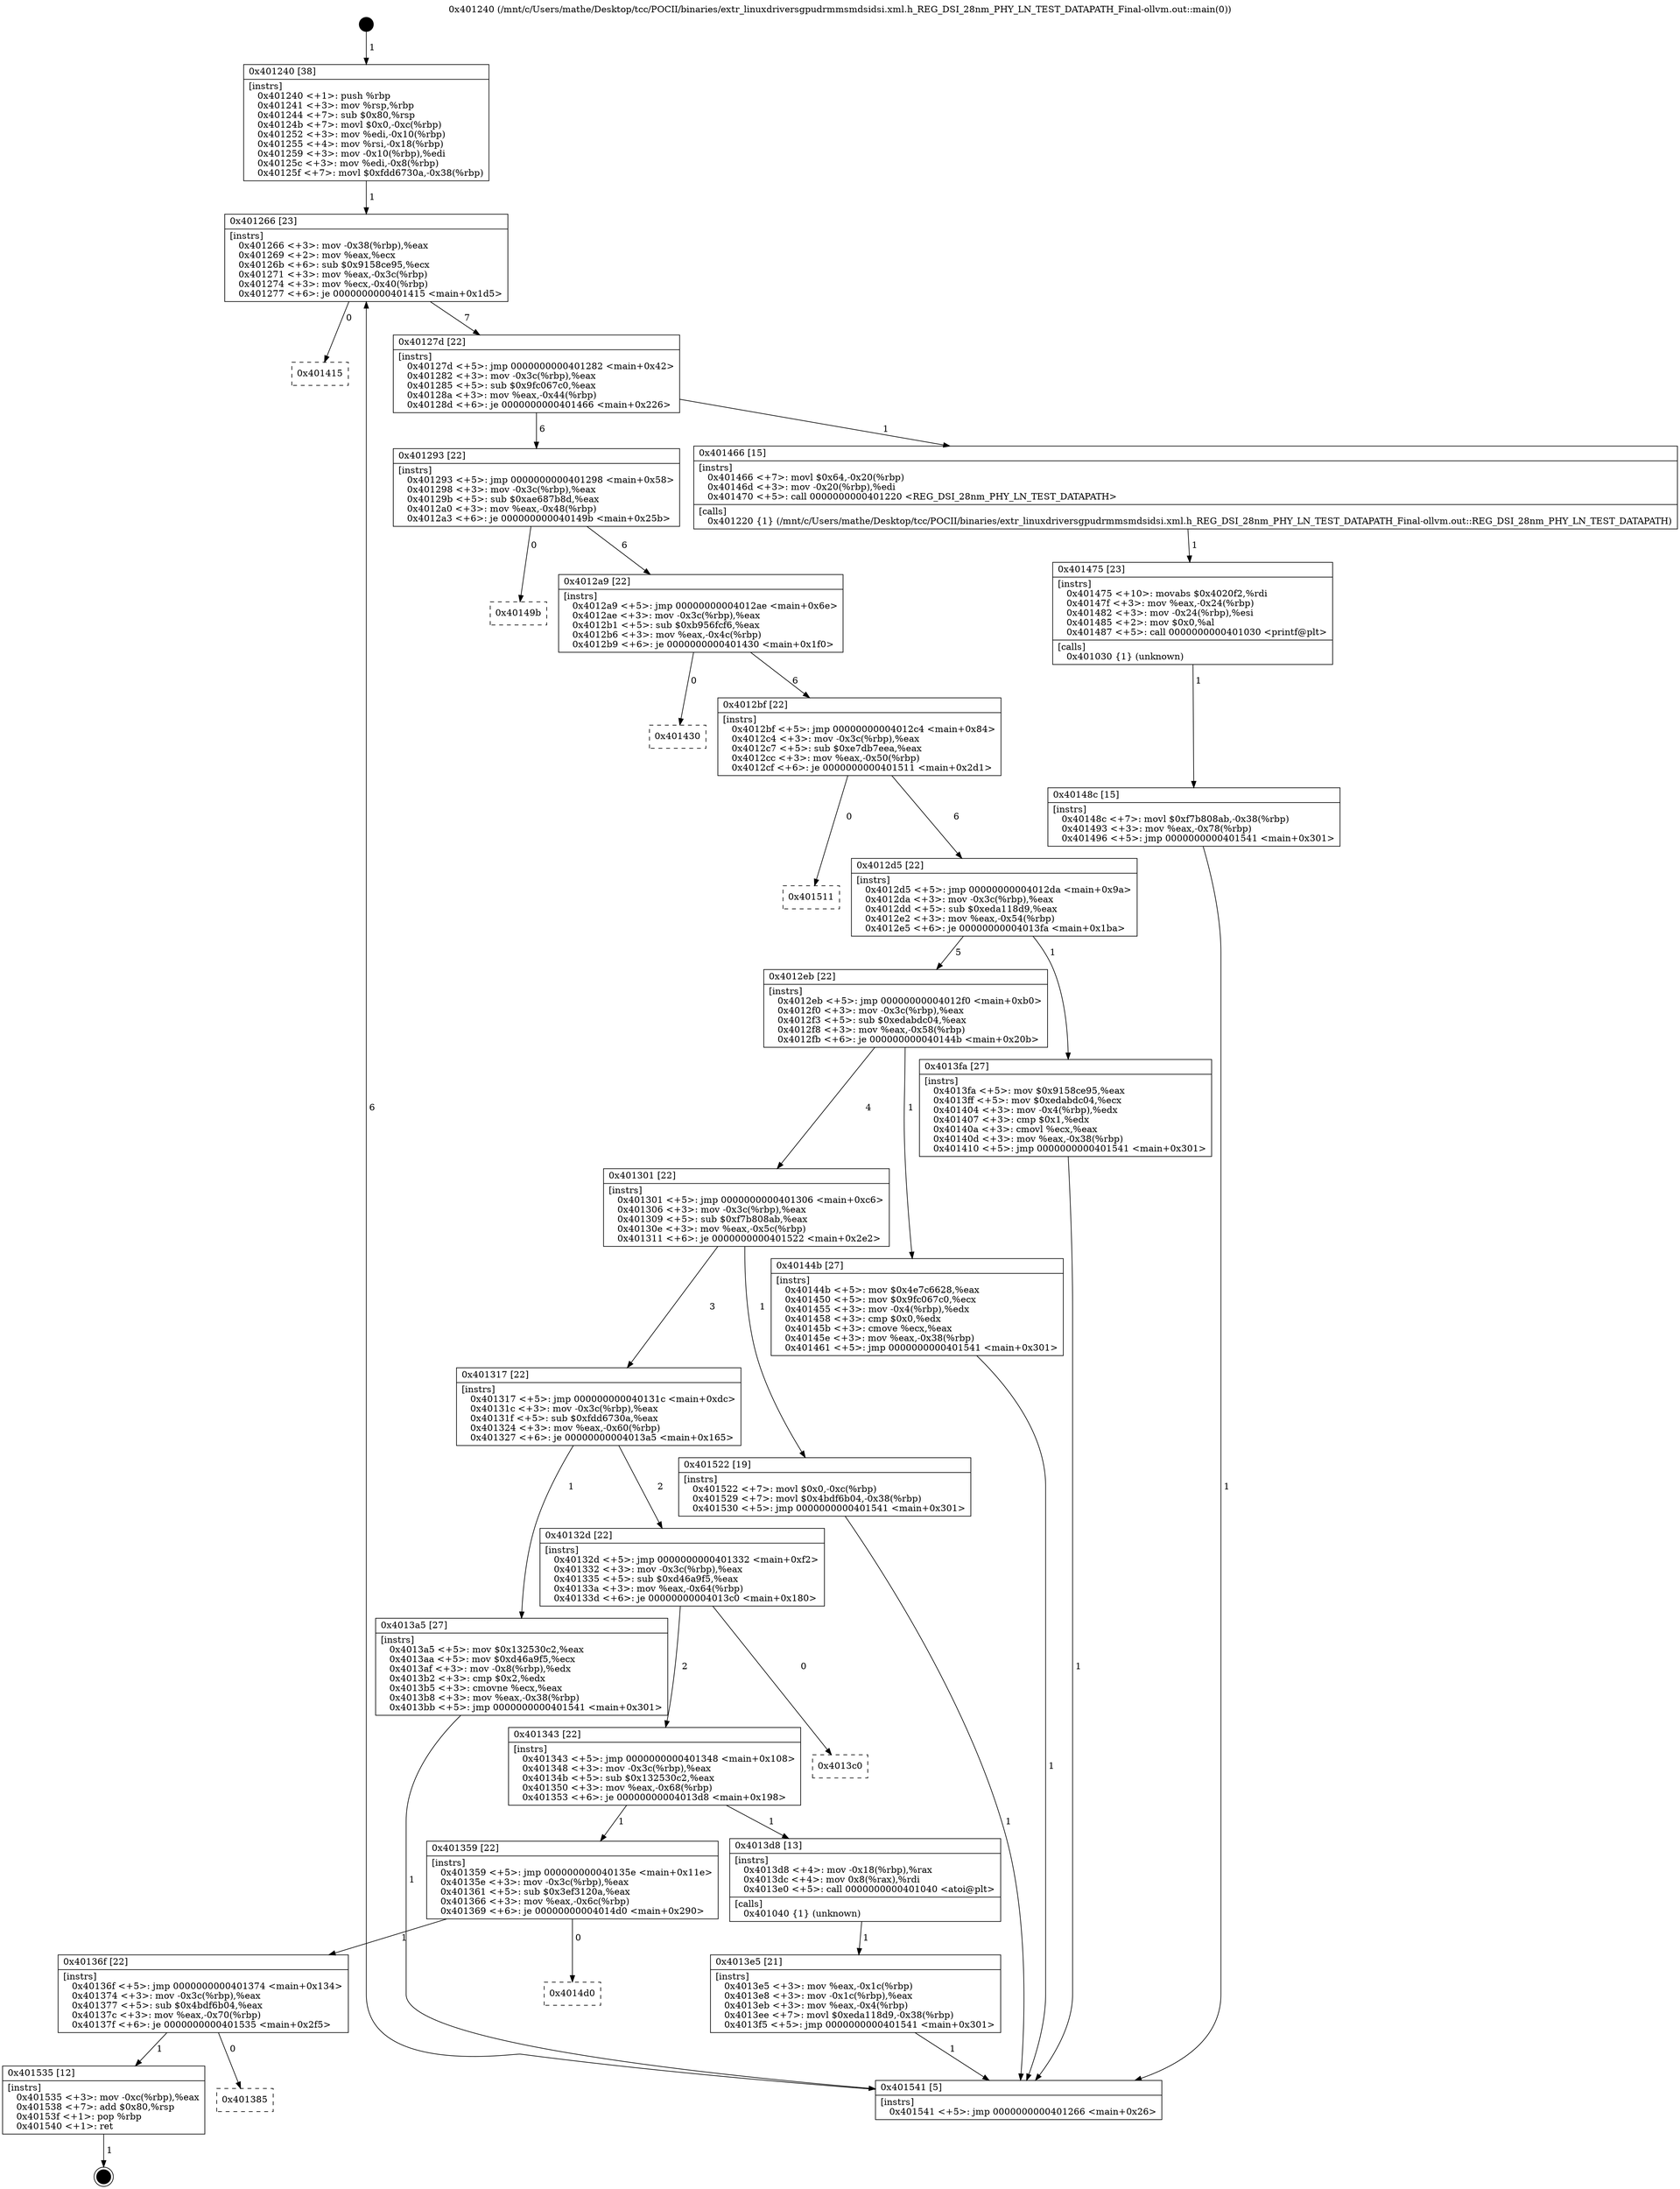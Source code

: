 digraph "0x401240" {
  label = "0x401240 (/mnt/c/Users/mathe/Desktop/tcc/POCII/binaries/extr_linuxdriversgpudrmmsmdsidsi.xml.h_REG_DSI_28nm_PHY_LN_TEST_DATAPATH_Final-ollvm.out::main(0))"
  labelloc = "t"
  node[shape=record]

  Entry [label="",width=0.3,height=0.3,shape=circle,fillcolor=black,style=filled]
  "0x401266" [label="{
     0x401266 [23]\l
     | [instrs]\l
     &nbsp;&nbsp;0x401266 \<+3\>: mov -0x38(%rbp),%eax\l
     &nbsp;&nbsp;0x401269 \<+2\>: mov %eax,%ecx\l
     &nbsp;&nbsp;0x40126b \<+6\>: sub $0x9158ce95,%ecx\l
     &nbsp;&nbsp;0x401271 \<+3\>: mov %eax,-0x3c(%rbp)\l
     &nbsp;&nbsp;0x401274 \<+3\>: mov %ecx,-0x40(%rbp)\l
     &nbsp;&nbsp;0x401277 \<+6\>: je 0000000000401415 \<main+0x1d5\>\l
  }"]
  "0x401415" [label="{
     0x401415\l
  }", style=dashed]
  "0x40127d" [label="{
     0x40127d [22]\l
     | [instrs]\l
     &nbsp;&nbsp;0x40127d \<+5\>: jmp 0000000000401282 \<main+0x42\>\l
     &nbsp;&nbsp;0x401282 \<+3\>: mov -0x3c(%rbp),%eax\l
     &nbsp;&nbsp;0x401285 \<+5\>: sub $0x9fc067c0,%eax\l
     &nbsp;&nbsp;0x40128a \<+3\>: mov %eax,-0x44(%rbp)\l
     &nbsp;&nbsp;0x40128d \<+6\>: je 0000000000401466 \<main+0x226\>\l
  }"]
  Exit [label="",width=0.3,height=0.3,shape=circle,fillcolor=black,style=filled,peripheries=2]
  "0x401466" [label="{
     0x401466 [15]\l
     | [instrs]\l
     &nbsp;&nbsp;0x401466 \<+7\>: movl $0x64,-0x20(%rbp)\l
     &nbsp;&nbsp;0x40146d \<+3\>: mov -0x20(%rbp),%edi\l
     &nbsp;&nbsp;0x401470 \<+5\>: call 0000000000401220 \<REG_DSI_28nm_PHY_LN_TEST_DATAPATH\>\l
     | [calls]\l
     &nbsp;&nbsp;0x401220 \{1\} (/mnt/c/Users/mathe/Desktop/tcc/POCII/binaries/extr_linuxdriversgpudrmmsmdsidsi.xml.h_REG_DSI_28nm_PHY_LN_TEST_DATAPATH_Final-ollvm.out::REG_DSI_28nm_PHY_LN_TEST_DATAPATH)\l
  }"]
  "0x401293" [label="{
     0x401293 [22]\l
     | [instrs]\l
     &nbsp;&nbsp;0x401293 \<+5\>: jmp 0000000000401298 \<main+0x58\>\l
     &nbsp;&nbsp;0x401298 \<+3\>: mov -0x3c(%rbp),%eax\l
     &nbsp;&nbsp;0x40129b \<+5\>: sub $0xae687b8d,%eax\l
     &nbsp;&nbsp;0x4012a0 \<+3\>: mov %eax,-0x48(%rbp)\l
     &nbsp;&nbsp;0x4012a3 \<+6\>: je 000000000040149b \<main+0x25b\>\l
  }"]
  "0x401385" [label="{
     0x401385\l
  }", style=dashed]
  "0x40149b" [label="{
     0x40149b\l
  }", style=dashed]
  "0x4012a9" [label="{
     0x4012a9 [22]\l
     | [instrs]\l
     &nbsp;&nbsp;0x4012a9 \<+5\>: jmp 00000000004012ae \<main+0x6e\>\l
     &nbsp;&nbsp;0x4012ae \<+3\>: mov -0x3c(%rbp),%eax\l
     &nbsp;&nbsp;0x4012b1 \<+5\>: sub $0xb956fcf6,%eax\l
     &nbsp;&nbsp;0x4012b6 \<+3\>: mov %eax,-0x4c(%rbp)\l
     &nbsp;&nbsp;0x4012b9 \<+6\>: je 0000000000401430 \<main+0x1f0\>\l
  }"]
  "0x401535" [label="{
     0x401535 [12]\l
     | [instrs]\l
     &nbsp;&nbsp;0x401535 \<+3\>: mov -0xc(%rbp),%eax\l
     &nbsp;&nbsp;0x401538 \<+7\>: add $0x80,%rsp\l
     &nbsp;&nbsp;0x40153f \<+1\>: pop %rbp\l
     &nbsp;&nbsp;0x401540 \<+1\>: ret\l
  }"]
  "0x401430" [label="{
     0x401430\l
  }", style=dashed]
  "0x4012bf" [label="{
     0x4012bf [22]\l
     | [instrs]\l
     &nbsp;&nbsp;0x4012bf \<+5\>: jmp 00000000004012c4 \<main+0x84\>\l
     &nbsp;&nbsp;0x4012c4 \<+3\>: mov -0x3c(%rbp),%eax\l
     &nbsp;&nbsp;0x4012c7 \<+5\>: sub $0xe7db7eea,%eax\l
     &nbsp;&nbsp;0x4012cc \<+3\>: mov %eax,-0x50(%rbp)\l
     &nbsp;&nbsp;0x4012cf \<+6\>: je 0000000000401511 \<main+0x2d1\>\l
  }"]
  "0x40136f" [label="{
     0x40136f [22]\l
     | [instrs]\l
     &nbsp;&nbsp;0x40136f \<+5\>: jmp 0000000000401374 \<main+0x134\>\l
     &nbsp;&nbsp;0x401374 \<+3\>: mov -0x3c(%rbp),%eax\l
     &nbsp;&nbsp;0x401377 \<+5\>: sub $0x4bdf6b04,%eax\l
     &nbsp;&nbsp;0x40137c \<+3\>: mov %eax,-0x70(%rbp)\l
     &nbsp;&nbsp;0x40137f \<+6\>: je 0000000000401535 \<main+0x2f5\>\l
  }"]
  "0x401511" [label="{
     0x401511\l
  }", style=dashed]
  "0x4012d5" [label="{
     0x4012d5 [22]\l
     | [instrs]\l
     &nbsp;&nbsp;0x4012d5 \<+5\>: jmp 00000000004012da \<main+0x9a\>\l
     &nbsp;&nbsp;0x4012da \<+3\>: mov -0x3c(%rbp),%eax\l
     &nbsp;&nbsp;0x4012dd \<+5\>: sub $0xeda118d9,%eax\l
     &nbsp;&nbsp;0x4012e2 \<+3\>: mov %eax,-0x54(%rbp)\l
     &nbsp;&nbsp;0x4012e5 \<+6\>: je 00000000004013fa \<main+0x1ba\>\l
  }"]
  "0x4014d0" [label="{
     0x4014d0\l
  }", style=dashed]
  "0x4013fa" [label="{
     0x4013fa [27]\l
     | [instrs]\l
     &nbsp;&nbsp;0x4013fa \<+5\>: mov $0x9158ce95,%eax\l
     &nbsp;&nbsp;0x4013ff \<+5\>: mov $0xedabdc04,%ecx\l
     &nbsp;&nbsp;0x401404 \<+3\>: mov -0x4(%rbp),%edx\l
     &nbsp;&nbsp;0x401407 \<+3\>: cmp $0x1,%edx\l
     &nbsp;&nbsp;0x40140a \<+3\>: cmovl %ecx,%eax\l
     &nbsp;&nbsp;0x40140d \<+3\>: mov %eax,-0x38(%rbp)\l
     &nbsp;&nbsp;0x401410 \<+5\>: jmp 0000000000401541 \<main+0x301\>\l
  }"]
  "0x4012eb" [label="{
     0x4012eb [22]\l
     | [instrs]\l
     &nbsp;&nbsp;0x4012eb \<+5\>: jmp 00000000004012f0 \<main+0xb0\>\l
     &nbsp;&nbsp;0x4012f0 \<+3\>: mov -0x3c(%rbp),%eax\l
     &nbsp;&nbsp;0x4012f3 \<+5\>: sub $0xedabdc04,%eax\l
     &nbsp;&nbsp;0x4012f8 \<+3\>: mov %eax,-0x58(%rbp)\l
     &nbsp;&nbsp;0x4012fb \<+6\>: je 000000000040144b \<main+0x20b\>\l
  }"]
  "0x40148c" [label="{
     0x40148c [15]\l
     | [instrs]\l
     &nbsp;&nbsp;0x40148c \<+7\>: movl $0xf7b808ab,-0x38(%rbp)\l
     &nbsp;&nbsp;0x401493 \<+3\>: mov %eax,-0x78(%rbp)\l
     &nbsp;&nbsp;0x401496 \<+5\>: jmp 0000000000401541 \<main+0x301\>\l
  }"]
  "0x40144b" [label="{
     0x40144b [27]\l
     | [instrs]\l
     &nbsp;&nbsp;0x40144b \<+5\>: mov $0x4e7c6628,%eax\l
     &nbsp;&nbsp;0x401450 \<+5\>: mov $0x9fc067c0,%ecx\l
     &nbsp;&nbsp;0x401455 \<+3\>: mov -0x4(%rbp),%edx\l
     &nbsp;&nbsp;0x401458 \<+3\>: cmp $0x0,%edx\l
     &nbsp;&nbsp;0x40145b \<+3\>: cmove %ecx,%eax\l
     &nbsp;&nbsp;0x40145e \<+3\>: mov %eax,-0x38(%rbp)\l
     &nbsp;&nbsp;0x401461 \<+5\>: jmp 0000000000401541 \<main+0x301\>\l
  }"]
  "0x401301" [label="{
     0x401301 [22]\l
     | [instrs]\l
     &nbsp;&nbsp;0x401301 \<+5\>: jmp 0000000000401306 \<main+0xc6\>\l
     &nbsp;&nbsp;0x401306 \<+3\>: mov -0x3c(%rbp),%eax\l
     &nbsp;&nbsp;0x401309 \<+5\>: sub $0xf7b808ab,%eax\l
     &nbsp;&nbsp;0x40130e \<+3\>: mov %eax,-0x5c(%rbp)\l
     &nbsp;&nbsp;0x401311 \<+6\>: je 0000000000401522 \<main+0x2e2\>\l
  }"]
  "0x401475" [label="{
     0x401475 [23]\l
     | [instrs]\l
     &nbsp;&nbsp;0x401475 \<+10\>: movabs $0x4020f2,%rdi\l
     &nbsp;&nbsp;0x40147f \<+3\>: mov %eax,-0x24(%rbp)\l
     &nbsp;&nbsp;0x401482 \<+3\>: mov -0x24(%rbp),%esi\l
     &nbsp;&nbsp;0x401485 \<+2\>: mov $0x0,%al\l
     &nbsp;&nbsp;0x401487 \<+5\>: call 0000000000401030 \<printf@plt\>\l
     | [calls]\l
     &nbsp;&nbsp;0x401030 \{1\} (unknown)\l
  }"]
  "0x401522" [label="{
     0x401522 [19]\l
     | [instrs]\l
     &nbsp;&nbsp;0x401522 \<+7\>: movl $0x0,-0xc(%rbp)\l
     &nbsp;&nbsp;0x401529 \<+7\>: movl $0x4bdf6b04,-0x38(%rbp)\l
     &nbsp;&nbsp;0x401530 \<+5\>: jmp 0000000000401541 \<main+0x301\>\l
  }"]
  "0x401317" [label="{
     0x401317 [22]\l
     | [instrs]\l
     &nbsp;&nbsp;0x401317 \<+5\>: jmp 000000000040131c \<main+0xdc\>\l
     &nbsp;&nbsp;0x40131c \<+3\>: mov -0x3c(%rbp),%eax\l
     &nbsp;&nbsp;0x40131f \<+5\>: sub $0xfdd6730a,%eax\l
     &nbsp;&nbsp;0x401324 \<+3\>: mov %eax,-0x60(%rbp)\l
     &nbsp;&nbsp;0x401327 \<+6\>: je 00000000004013a5 \<main+0x165\>\l
  }"]
  "0x4013e5" [label="{
     0x4013e5 [21]\l
     | [instrs]\l
     &nbsp;&nbsp;0x4013e5 \<+3\>: mov %eax,-0x1c(%rbp)\l
     &nbsp;&nbsp;0x4013e8 \<+3\>: mov -0x1c(%rbp),%eax\l
     &nbsp;&nbsp;0x4013eb \<+3\>: mov %eax,-0x4(%rbp)\l
     &nbsp;&nbsp;0x4013ee \<+7\>: movl $0xeda118d9,-0x38(%rbp)\l
     &nbsp;&nbsp;0x4013f5 \<+5\>: jmp 0000000000401541 \<main+0x301\>\l
  }"]
  "0x4013a5" [label="{
     0x4013a5 [27]\l
     | [instrs]\l
     &nbsp;&nbsp;0x4013a5 \<+5\>: mov $0x132530c2,%eax\l
     &nbsp;&nbsp;0x4013aa \<+5\>: mov $0xd46a9f5,%ecx\l
     &nbsp;&nbsp;0x4013af \<+3\>: mov -0x8(%rbp),%edx\l
     &nbsp;&nbsp;0x4013b2 \<+3\>: cmp $0x2,%edx\l
     &nbsp;&nbsp;0x4013b5 \<+3\>: cmovne %ecx,%eax\l
     &nbsp;&nbsp;0x4013b8 \<+3\>: mov %eax,-0x38(%rbp)\l
     &nbsp;&nbsp;0x4013bb \<+5\>: jmp 0000000000401541 \<main+0x301\>\l
  }"]
  "0x40132d" [label="{
     0x40132d [22]\l
     | [instrs]\l
     &nbsp;&nbsp;0x40132d \<+5\>: jmp 0000000000401332 \<main+0xf2\>\l
     &nbsp;&nbsp;0x401332 \<+3\>: mov -0x3c(%rbp),%eax\l
     &nbsp;&nbsp;0x401335 \<+5\>: sub $0xd46a9f5,%eax\l
     &nbsp;&nbsp;0x40133a \<+3\>: mov %eax,-0x64(%rbp)\l
     &nbsp;&nbsp;0x40133d \<+6\>: je 00000000004013c0 \<main+0x180\>\l
  }"]
  "0x401541" [label="{
     0x401541 [5]\l
     | [instrs]\l
     &nbsp;&nbsp;0x401541 \<+5\>: jmp 0000000000401266 \<main+0x26\>\l
  }"]
  "0x401240" [label="{
     0x401240 [38]\l
     | [instrs]\l
     &nbsp;&nbsp;0x401240 \<+1\>: push %rbp\l
     &nbsp;&nbsp;0x401241 \<+3\>: mov %rsp,%rbp\l
     &nbsp;&nbsp;0x401244 \<+7\>: sub $0x80,%rsp\l
     &nbsp;&nbsp;0x40124b \<+7\>: movl $0x0,-0xc(%rbp)\l
     &nbsp;&nbsp;0x401252 \<+3\>: mov %edi,-0x10(%rbp)\l
     &nbsp;&nbsp;0x401255 \<+4\>: mov %rsi,-0x18(%rbp)\l
     &nbsp;&nbsp;0x401259 \<+3\>: mov -0x10(%rbp),%edi\l
     &nbsp;&nbsp;0x40125c \<+3\>: mov %edi,-0x8(%rbp)\l
     &nbsp;&nbsp;0x40125f \<+7\>: movl $0xfdd6730a,-0x38(%rbp)\l
  }"]
  "0x401359" [label="{
     0x401359 [22]\l
     | [instrs]\l
     &nbsp;&nbsp;0x401359 \<+5\>: jmp 000000000040135e \<main+0x11e\>\l
     &nbsp;&nbsp;0x40135e \<+3\>: mov -0x3c(%rbp),%eax\l
     &nbsp;&nbsp;0x401361 \<+5\>: sub $0x3ef3120a,%eax\l
     &nbsp;&nbsp;0x401366 \<+3\>: mov %eax,-0x6c(%rbp)\l
     &nbsp;&nbsp;0x401369 \<+6\>: je 00000000004014d0 \<main+0x290\>\l
  }"]
  "0x4013c0" [label="{
     0x4013c0\l
  }", style=dashed]
  "0x401343" [label="{
     0x401343 [22]\l
     | [instrs]\l
     &nbsp;&nbsp;0x401343 \<+5\>: jmp 0000000000401348 \<main+0x108\>\l
     &nbsp;&nbsp;0x401348 \<+3\>: mov -0x3c(%rbp),%eax\l
     &nbsp;&nbsp;0x40134b \<+5\>: sub $0x132530c2,%eax\l
     &nbsp;&nbsp;0x401350 \<+3\>: mov %eax,-0x68(%rbp)\l
     &nbsp;&nbsp;0x401353 \<+6\>: je 00000000004013d8 \<main+0x198\>\l
  }"]
  "0x4013d8" [label="{
     0x4013d8 [13]\l
     | [instrs]\l
     &nbsp;&nbsp;0x4013d8 \<+4\>: mov -0x18(%rbp),%rax\l
     &nbsp;&nbsp;0x4013dc \<+4\>: mov 0x8(%rax),%rdi\l
     &nbsp;&nbsp;0x4013e0 \<+5\>: call 0000000000401040 \<atoi@plt\>\l
     | [calls]\l
     &nbsp;&nbsp;0x401040 \{1\} (unknown)\l
  }"]
  Entry -> "0x401240" [label=" 1"]
  "0x401266" -> "0x401415" [label=" 0"]
  "0x401266" -> "0x40127d" [label=" 7"]
  "0x401535" -> Exit [label=" 1"]
  "0x40127d" -> "0x401466" [label=" 1"]
  "0x40127d" -> "0x401293" [label=" 6"]
  "0x40136f" -> "0x401385" [label=" 0"]
  "0x401293" -> "0x40149b" [label=" 0"]
  "0x401293" -> "0x4012a9" [label=" 6"]
  "0x40136f" -> "0x401535" [label=" 1"]
  "0x4012a9" -> "0x401430" [label=" 0"]
  "0x4012a9" -> "0x4012bf" [label=" 6"]
  "0x401359" -> "0x40136f" [label=" 1"]
  "0x4012bf" -> "0x401511" [label=" 0"]
  "0x4012bf" -> "0x4012d5" [label=" 6"]
  "0x401359" -> "0x4014d0" [label=" 0"]
  "0x4012d5" -> "0x4013fa" [label=" 1"]
  "0x4012d5" -> "0x4012eb" [label=" 5"]
  "0x401522" -> "0x401541" [label=" 1"]
  "0x4012eb" -> "0x40144b" [label=" 1"]
  "0x4012eb" -> "0x401301" [label=" 4"]
  "0x40148c" -> "0x401541" [label=" 1"]
  "0x401301" -> "0x401522" [label=" 1"]
  "0x401301" -> "0x401317" [label=" 3"]
  "0x401475" -> "0x40148c" [label=" 1"]
  "0x401317" -> "0x4013a5" [label=" 1"]
  "0x401317" -> "0x40132d" [label=" 2"]
  "0x4013a5" -> "0x401541" [label=" 1"]
  "0x401240" -> "0x401266" [label=" 1"]
  "0x401541" -> "0x401266" [label=" 6"]
  "0x401466" -> "0x401475" [label=" 1"]
  "0x40132d" -> "0x4013c0" [label=" 0"]
  "0x40132d" -> "0x401343" [label=" 2"]
  "0x40144b" -> "0x401541" [label=" 1"]
  "0x401343" -> "0x4013d8" [label=" 1"]
  "0x401343" -> "0x401359" [label=" 1"]
  "0x4013d8" -> "0x4013e5" [label=" 1"]
  "0x4013e5" -> "0x401541" [label=" 1"]
  "0x4013fa" -> "0x401541" [label=" 1"]
}
